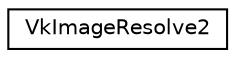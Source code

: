 digraph "Graphical Class Hierarchy"
{
 // LATEX_PDF_SIZE
  edge [fontname="Helvetica",fontsize="10",labelfontname="Helvetica",labelfontsize="10"];
  node [fontname="Helvetica",fontsize="10",shape=record];
  rankdir="LR";
  Node0 [label="VkImageResolve2",height=0.2,width=0.4,color="black", fillcolor="white", style="filled",URL="$structVkImageResolve2.html",tooltip=" "];
}
